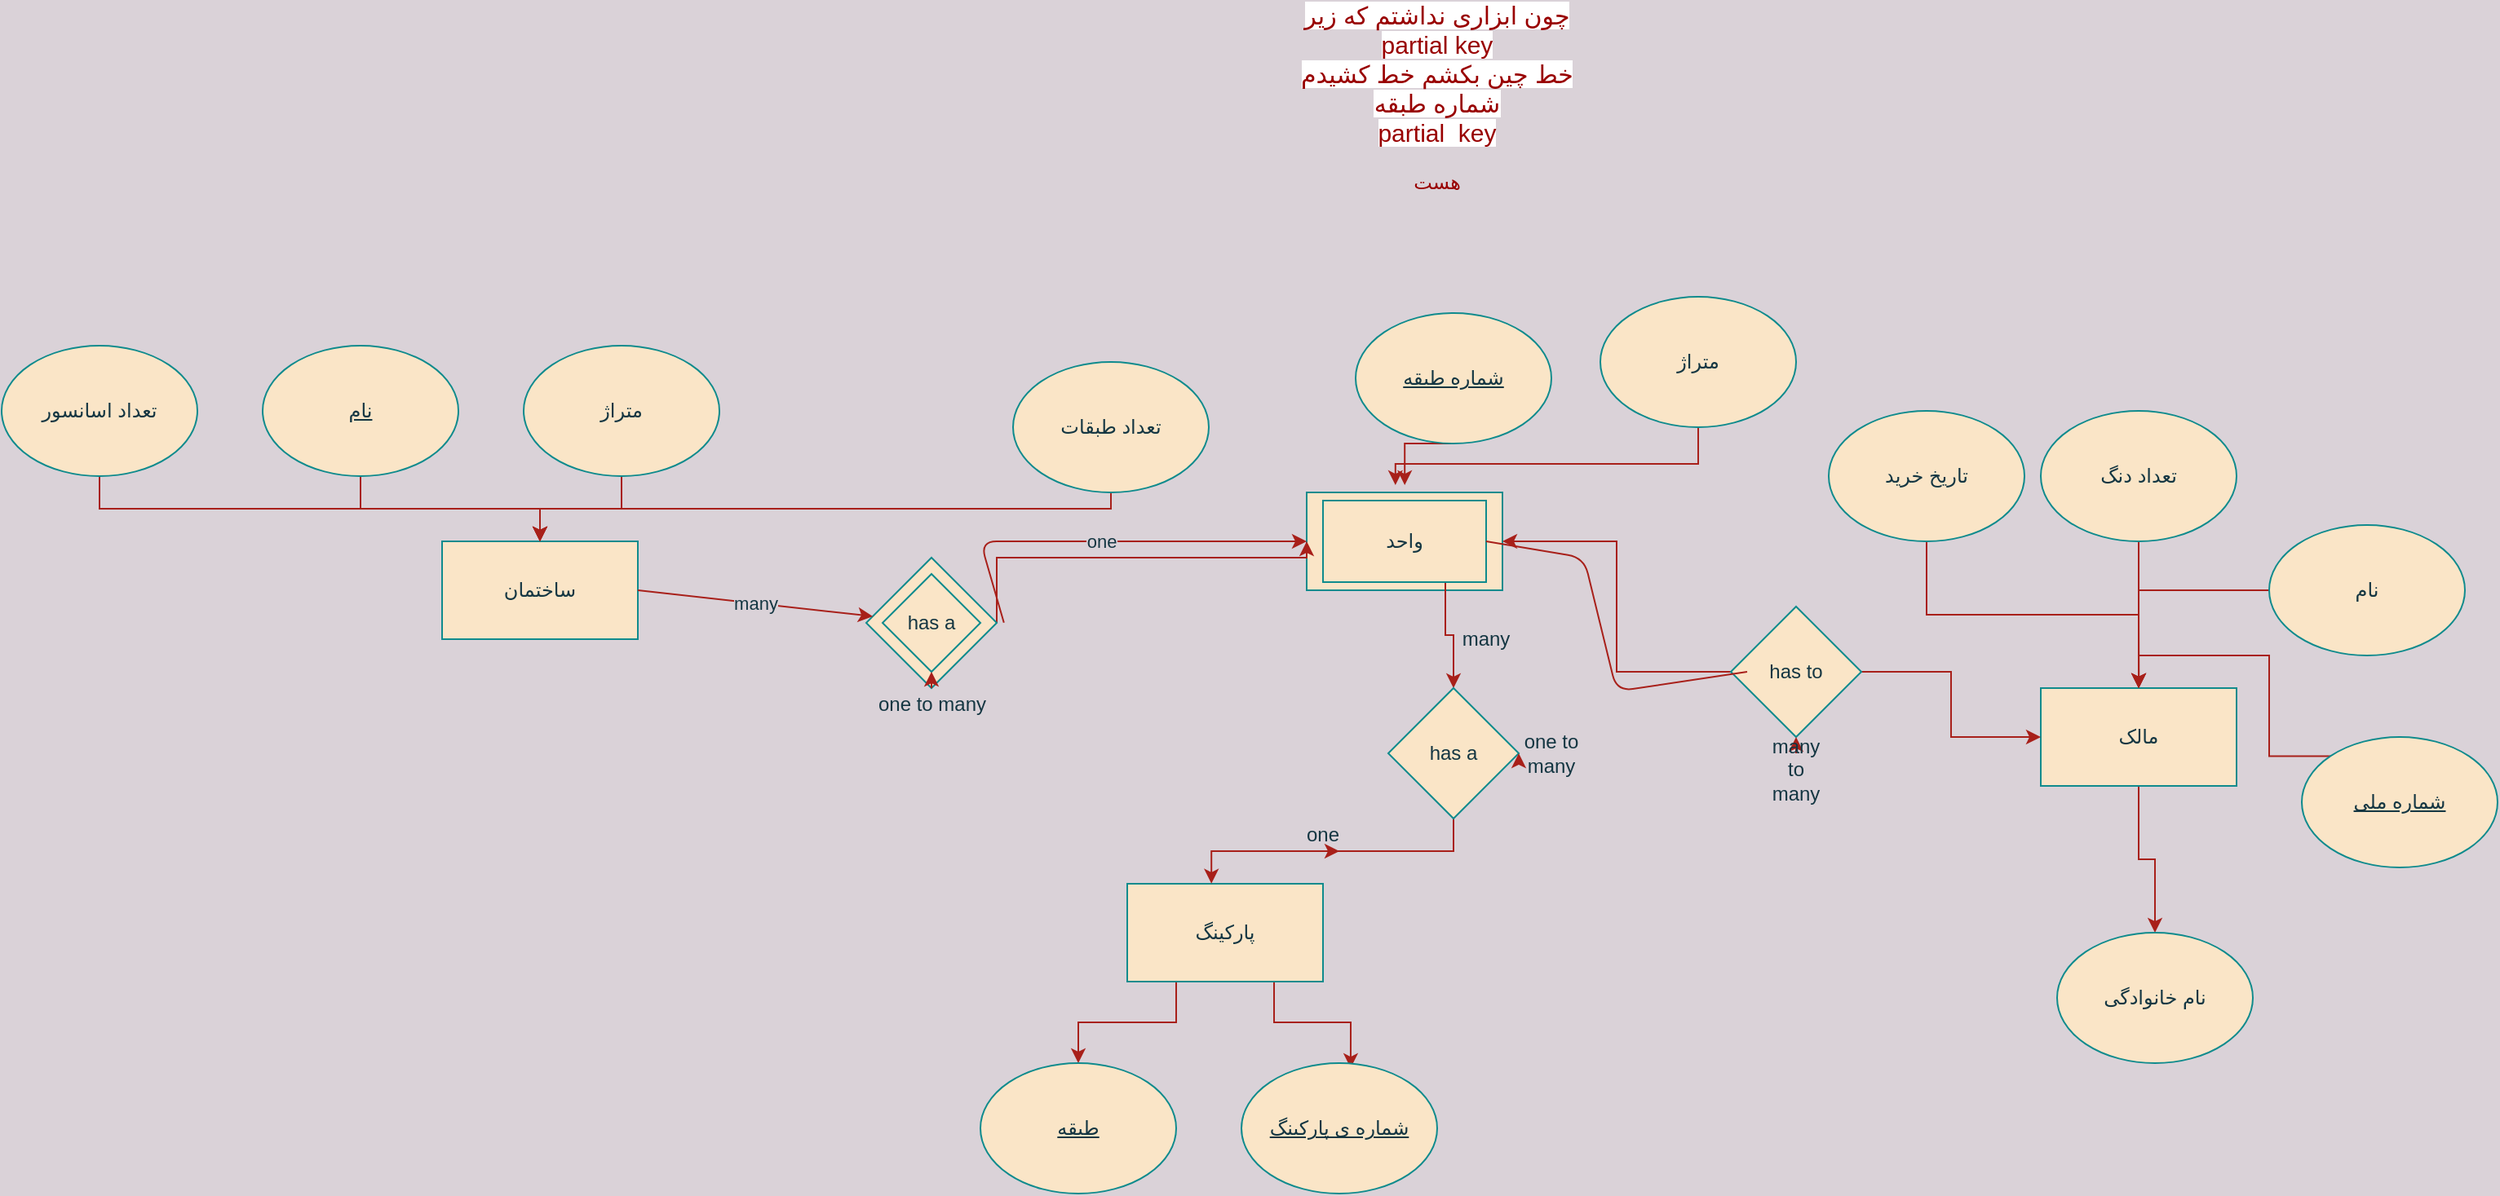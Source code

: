 <mxfile version="13.9.8" type="github">
  <diagram id="ozv7U6JDuxE5KJXknk4W" name="Page-1">
    <mxGraphModel dx="2153" dy="1873" grid="1" gridSize="10" guides="1" tooltips="1" connect="1" arrows="1" fold="1" page="1" pageScale="1" pageWidth="850" pageHeight="1100" background="#DAD2D8" math="0" shadow="0">
      <root>
        <mxCell id="0" />
        <mxCell id="1" parent="0" />
        <mxCell id="RZ0JnvWCtyyWG6B7Fr3B-1" value="ساختمان" style="rounded=0;whiteSpace=wrap;html=1;fillColor=#FAE5C7;strokeColor=#0F8B8D;fontColor=#143642;" vertex="1" parent="1">
          <mxGeometry x="130" y="120" width="120" height="60" as="geometry" />
        </mxCell>
        <mxCell id="RZ0JnvWCtyyWG6B7Fr3B-7" style="edgeStyle=orthogonalEdgeStyle;rounded=0;orthogonalLoop=1;jettySize=auto;html=1;exitX=0.5;exitY=1;exitDx=0;exitDy=0;entryX=0.5;entryY=0;entryDx=0;entryDy=0;strokeColor=#A8201A;fontColor=#143642;labelBackgroundColor=#DAD2D8;" edge="1" parent="1" source="RZ0JnvWCtyyWG6B7Fr3B-2" target="RZ0JnvWCtyyWG6B7Fr3B-1">
          <mxGeometry relative="1" as="geometry" />
        </mxCell>
        <mxCell id="RZ0JnvWCtyyWG6B7Fr3B-2" value="متراژ" style="ellipse;whiteSpace=wrap;html=1;fillColor=#FAE5C7;strokeColor=#0F8B8D;fontColor=#143642;" vertex="1" parent="1">
          <mxGeometry x="180" width="120" height="80" as="geometry" />
        </mxCell>
        <mxCell id="RZ0JnvWCtyyWG6B7Fr3B-6" style="edgeStyle=orthogonalEdgeStyle;rounded=0;orthogonalLoop=1;jettySize=auto;html=1;exitX=0.5;exitY=1;exitDx=0;exitDy=0;entryX=0.5;entryY=0;entryDx=0;entryDy=0;strokeColor=#A8201A;fontColor=#143642;labelBackgroundColor=#DAD2D8;" edge="1" parent="1" source="RZ0JnvWCtyyWG6B7Fr3B-3" target="RZ0JnvWCtyyWG6B7Fr3B-1">
          <mxGeometry relative="1" as="geometry" />
        </mxCell>
        <mxCell id="RZ0JnvWCtyyWG6B7Fr3B-3" value="&lt;u&gt;نام&lt;/u&gt;" style="ellipse;whiteSpace=wrap;html=1;fillColor=#FAE5C7;strokeColor=#0F8B8D;fontColor=#143642;" vertex="1" parent="1">
          <mxGeometry x="20" width="120" height="80" as="geometry" />
        </mxCell>
        <mxCell id="RZ0JnvWCtyyWG6B7Fr3B-9" style="edgeStyle=orthogonalEdgeStyle;rounded=0;orthogonalLoop=1;jettySize=auto;html=1;exitX=0.5;exitY=1;exitDx=0;exitDy=0;strokeColor=#A8201A;fontColor=#143642;labelBackgroundColor=#DAD2D8;" edge="1" parent="1" source="RZ0JnvWCtyyWG6B7Fr3B-5">
          <mxGeometry relative="1" as="geometry">
            <mxPoint x="190" y="120" as="targetPoint" />
            <Array as="points">
              <mxPoint x="540" y="100" />
              <mxPoint x="190" y="100" />
            </Array>
          </mxGeometry>
        </mxCell>
        <mxCell id="RZ0JnvWCtyyWG6B7Fr3B-5" value="تعداد طبقات" style="ellipse;whiteSpace=wrap;html=1;fillColor=#FAE5C7;strokeColor=#0F8B8D;fontColor=#143642;" vertex="1" parent="1">
          <mxGeometry x="480" y="10" width="120" height="80" as="geometry" />
        </mxCell>
        <mxCell id="RZ0JnvWCtyyWG6B7Fr3B-10" value="واحد" style="rounded=0;whiteSpace=wrap;html=1;fillColor=#FAE5C7;strokeColor=#0F8B8D;fontColor=#143642;" vertex="1" parent="1">
          <mxGeometry x="660" y="90" width="120" height="60" as="geometry" />
        </mxCell>
        <mxCell id="RZ0JnvWCtyyWG6B7Fr3B-46" style="edgeStyle=orthogonalEdgeStyle;rounded=0;orthogonalLoop=1;jettySize=auto;html=1;exitX=0.75;exitY=1;exitDx=0;exitDy=0;strokeColor=#A8201A;fontColor=#143642;labelBackgroundColor=#DAD2D8;" edge="1" parent="1" source="RZ0JnvWCtyyWG6B7Fr3B-11" target="RZ0JnvWCtyyWG6B7Fr3B-45">
          <mxGeometry relative="1" as="geometry" />
        </mxCell>
        <mxCell id="RZ0JnvWCtyyWG6B7Fr3B-11" value="" style="rounded=0;whiteSpace=wrap;html=1;fillColor=none;strokeColor=#0F8B8D;fontColor=#143642;" vertex="1" parent="1">
          <mxGeometry x="670" y="95" width="100" height="50" as="geometry" />
        </mxCell>
        <mxCell id="RZ0JnvWCtyyWG6B7Fr3B-17" style="edgeStyle=orthogonalEdgeStyle;rounded=0;orthogonalLoop=1;jettySize=auto;html=1;exitX=0.25;exitY=1;exitDx=0;exitDy=0;strokeColor=#A8201A;fontColor=#143642;labelBackgroundColor=#DAD2D8;" edge="1" parent="1" source="RZ0JnvWCtyyWG6B7Fr3B-13" target="RZ0JnvWCtyyWG6B7Fr3B-14">
          <mxGeometry relative="1" as="geometry" />
        </mxCell>
        <mxCell id="RZ0JnvWCtyyWG6B7Fr3B-19" style="edgeStyle=orthogonalEdgeStyle;rounded=0;orthogonalLoop=1;jettySize=auto;html=1;exitX=0.75;exitY=1;exitDx=0;exitDy=0;entryX=0.558;entryY=0.038;entryDx=0;entryDy=0;entryPerimeter=0;strokeColor=#A8201A;fontColor=#143642;labelBackgroundColor=#DAD2D8;" edge="1" parent="1" source="RZ0JnvWCtyyWG6B7Fr3B-13" target="RZ0JnvWCtyyWG6B7Fr3B-16">
          <mxGeometry relative="1" as="geometry" />
        </mxCell>
        <mxCell id="RZ0JnvWCtyyWG6B7Fr3B-13" value="پارکینگ" style="rounded=0;whiteSpace=wrap;html=1;fillColor=#FAE5C7;strokeColor=#0F8B8D;fontColor=#143642;" vertex="1" parent="1">
          <mxGeometry x="550" y="330" width="120" height="60" as="geometry" />
        </mxCell>
        <mxCell id="RZ0JnvWCtyyWG6B7Fr3B-14" value="&lt;u&gt;طبقه&lt;/u&gt;" style="ellipse;whiteSpace=wrap;html=1;fillColor=#FAE5C7;strokeColor=#0F8B8D;fontColor=#143642;" vertex="1" parent="1">
          <mxGeometry x="460" y="440" width="120" height="80" as="geometry" />
        </mxCell>
        <mxCell id="RZ0JnvWCtyyWG6B7Fr3B-16" value="&lt;u&gt;شماره ی پارکینگ&lt;/u&gt;" style="ellipse;whiteSpace=wrap;html=1;fillColor=#FAE5C7;strokeColor=#0F8B8D;fontColor=#143642;" vertex="1" parent="1">
          <mxGeometry x="620" y="440" width="120" height="80" as="geometry" />
        </mxCell>
        <mxCell id="RZ0JnvWCtyyWG6B7Fr3B-22" style="edgeStyle=orthogonalEdgeStyle;rounded=0;orthogonalLoop=1;jettySize=auto;html=1;exitX=1;exitY=0.5;exitDx=0;exitDy=0;entryX=0;entryY=0.5;entryDx=0;entryDy=0;strokeColor=#A8201A;fontColor=#143642;labelBackgroundColor=#DAD2D8;" edge="1" parent="1" source="RZ0JnvWCtyyWG6B7Fr3B-20">
          <mxGeometry relative="1" as="geometry">
            <mxPoint x="660" y="120" as="targetPoint" />
            <Array as="points">
              <mxPoint x="470" y="130" />
              <mxPoint x="660" y="130" />
            </Array>
          </mxGeometry>
        </mxCell>
        <mxCell id="RZ0JnvWCtyyWG6B7Fr3B-20" value="has a" style="rhombus;whiteSpace=wrap;html=1;fillColor=#FAE5C7;strokeColor=#0F8B8D;fontColor=#143642;" vertex="1" parent="1">
          <mxGeometry x="390" y="130" width="80" height="80" as="geometry" />
        </mxCell>
        <mxCell id="RZ0JnvWCtyyWG6B7Fr3B-27" style="edgeStyle=orthogonalEdgeStyle;rounded=0;orthogonalLoop=1;jettySize=auto;html=1;exitX=0.5;exitY=1;exitDx=0;exitDy=0;entryX=0.501;entryY=-0.189;entryDx=0;entryDy=0;entryPerimeter=0;strokeColor=#A8201A;fontColor=#143642;labelBackgroundColor=#DAD2D8;" edge="1" parent="1" source="RZ0JnvWCtyyWG6B7Fr3B-25" target="RZ0JnvWCtyyWG6B7Fr3B-11">
          <mxGeometry relative="1" as="geometry" />
        </mxCell>
        <mxCell id="RZ0JnvWCtyyWG6B7Fr3B-25" value="&lt;u&gt;شماره طبقه&lt;/u&gt;" style="ellipse;whiteSpace=wrap;html=1;fillColor=#FAE5C7;strokeColor=#0F8B8D;fontColor=#143642;" vertex="1" parent="1">
          <mxGeometry x="690" y="-20" width="120" height="80" as="geometry" />
        </mxCell>
        <mxCell id="RZ0JnvWCtyyWG6B7Fr3B-30" value="" style="rhombus;whiteSpace=wrap;html=1;fillColor=none;strokeColor=#0F8B8D;fontColor=#143642;" vertex="1" parent="1">
          <mxGeometry x="400" y="140" width="60" height="60" as="geometry" />
        </mxCell>
        <mxCell id="RZ0JnvWCtyyWG6B7Fr3B-33" style="edgeStyle=orthogonalEdgeStyle;rounded=0;orthogonalLoop=1;jettySize=auto;html=1;exitX=0.5;exitY=0;exitDx=0;exitDy=0;entryX=0.5;entryY=1;entryDx=0;entryDy=0;strokeColor=#A8201A;fontColor=#143642;labelBackgroundColor=#DAD2D8;" edge="1" parent="1" source="RZ0JnvWCtyyWG6B7Fr3B-31" target="RZ0JnvWCtyyWG6B7Fr3B-30">
          <mxGeometry relative="1" as="geometry" />
        </mxCell>
        <mxCell id="RZ0JnvWCtyyWG6B7Fr3B-31" value="one to many" style="text;html=1;strokeColor=none;fillColor=none;align=center;verticalAlign=middle;whiteSpace=wrap;rounded=0;fontColor=#143642;" vertex="1" parent="1">
          <mxGeometry x="372.5" y="210" width="115" height="20" as="geometry" />
        </mxCell>
        <mxCell id="RZ0JnvWCtyyWG6B7Fr3B-39" value="" style="endArrow=classic;html=1;strokeColor=#A8201A;fontColor=#143642;labelBackgroundColor=#DAD2D8;" edge="1" parent="1" target="RZ0JnvWCtyyWG6B7Fr3B-20">
          <mxGeometry relative="1" as="geometry">
            <mxPoint x="250" y="150" as="sourcePoint" />
            <mxPoint x="390" y="300" as="targetPoint" />
          </mxGeometry>
        </mxCell>
        <mxCell id="RZ0JnvWCtyyWG6B7Fr3B-40" value="many" style="edgeLabel;resizable=0;html=1;align=center;verticalAlign=middle;fontColor=#143642;labelBackgroundColor=#DAD2D8;" connectable="0" vertex="1" parent="RZ0JnvWCtyyWG6B7Fr3B-39">
          <mxGeometry relative="1" as="geometry" />
        </mxCell>
        <mxCell id="RZ0JnvWCtyyWG6B7Fr3B-77" style="edgeStyle=orthogonalEdgeStyle;rounded=0;orthogonalLoop=1;jettySize=auto;html=1;exitX=0.5;exitY=1;exitDx=0;exitDy=0;strokeColor=#A8201A;fontColor=#143642;labelBackgroundColor=#DAD2D8;" edge="1" parent="1" source="RZ0JnvWCtyyWG6B7Fr3B-41" target="RZ0JnvWCtyyWG6B7Fr3B-76">
          <mxGeometry relative="1" as="geometry" />
        </mxCell>
        <mxCell id="RZ0JnvWCtyyWG6B7Fr3B-41" value="مالک" style="rounded=0;whiteSpace=wrap;html=1;fillColor=#FAE5C7;strokeColor=#0F8B8D;fontColor=#143642;" vertex="1" parent="1">
          <mxGeometry x="1110" y="210" width="120" height="60" as="geometry" />
        </mxCell>
        <mxCell id="RZ0JnvWCtyyWG6B7Fr3B-42" value="" style="endArrow=classic;html=1;exitX=1.24;exitY=0.498;exitDx=0;exitDy=0;exitPerimeter=0;strokeColor=#A8201A;fontColor=#143642;labelBackgroundColor=#DAD2D8;" edge="1" parent="1" source="RZ0JnvWCtyyWG6B7Fr3B-30">
          <mxGeometry relative="1" as="geometry">
            <mxPoint x="590" y="250" as="sourcePoint" />
            <mxPoint x="660" y="120" as="targetPoint" />
            <Array as="points">
              <mxPoint x="460" y="120" />
            </Array>
          </mxGeometry>
        </mxCell>
        <mxCell id="RZ0JnvWCtyyWG6B7Fr3B-43" value="one" style="edgeLabel;resizable=0;html=1;align=center;verticalAlign=middle;fontColor=#143642;labelBackgroundColor=#DAD2D8;" connectable="0" vertex="1" parent="RZ0JnvWCtyyWG6B7Fr3B-42">
          <mxGeometry relative="1" as="geometry" />
        </mxCell>
        <mxCell id="RZ0JnvWCtyyWG6B7Fr3B-44" value="&lt;div style=&quot;font-size: 15px&quot;&gt;&lt;font style=&quot;font-size: 15px&quot;&gt;&lt;span style=&quot;background-color: rgb(255 , 255 , 255) ; font-size: 15px&quot;&gt;&lt;font style=&quot;font-size: 15px&quot; color=&quot;#990000&quot;&gt;چون ابزاری نداشتم که زیر &lt;br style=&quot;font-size: 15px&quot;&gt;&lt;/font&gt;&lt;/span&gt;&lt;/font&gt;&lt;/div&gt;&lt;div style=&quot;font-size: 15px&quot;&gt;&lt;font style=&quot;font-size: 15px&quot;&gt;&lt;span style=&quot;background-color: rgb(255 , 255 , 255) ; font-size: 15px&quot;&gt;&lt;font style=&quot;font-size: 15px&quot; color=&quot;#990000&quot;&gt;partial key &lt;br style=&quot;font-size: 15px&quot;&gt;&lt;/font&gt;&lt;/span&gt;&lt;/font&gt;&lt;/div&gt;&lt;div style=&quot;font-size: 15px&quot;&gt;&lt;font style=&quot;font-size: 15px&quot;&gt;&lt;span style=&quot;background-color: rgb(255 , 255 , 255) ; font-size: 15px&quot;&gt;&lt;font style=&quot;font-size: 15px&quot; color=&quot;#990000&quot;&gt;خط چین بکشم خط کشیدم &lt;br style=&quot;font-size: 15px&quot;&gt;&lt;/font&gt;&lt;/span&gt;&lt;/font&gt;&lt;/div&gt;&lt;div style=&quot;font-size: 15px&quot;&gt;&lt;font style=&quot;font-size: 15px&quot;&gt;&lt;span style=&quot;background-color: rgb(255 , 255 , 255) ; font-size: 15px&quot;&gt;&lt;font style=&quot;font-size: 15px&quot; color=&quot;#990000&quot;&gt;شماره طبقه &lt;br style=&quot;font-size: 15px&quot;&gt;&lt;/font&gt;&lt;/span&gt;&lt;/font&gt;&lt;/div&gt;&lt;div style=&quot;font-size: 15px&quot;&gt;&lt;font style=&quot;font-size: 15px&quot;&gt;&lt;span style=&quot;background-color: rgb(255 , 255 , 255) ; font-size: 15px&quot;&gt;&lt;font style=&quot;font-size: 15px&quot; color=&quot;#990000&quot;&gt;partial&amp;nbsp; key &lt;br style=&quot;font-size: 15px&quot;&gt;&lt;/font&gt;&lt;/span&gt;&lt;/font&gt;&lt;/div&gt;&lt;div&gt;&lt;br&gt;&lt;/div&gt;&lt;div&gt;&lt;font color=&quot;#990000&quot;&gt;هست&lt;/font&gt;&lt;/div&gt;&lt;div&gt;&lt;br&gt;&lt;/div&gt;" style="text;html=1;strokeColor=none;fillColor=none;align=center;verticalAlign=middle;whiteSpace=wrap;rounded=0;fontColor=#143642;" vertex="1" parent="1">
          <mxGeometry x="580" y="-210" width="320" height="130" as="geometry" />
        </mxCell>
        <mxCell id="RZ0JnvWCtyyWG6B7Fr3B-47" style="edgeStyle=orthogonalEdgeStyle;rounded=0;orthogonalLoop=1;jettySize=auto;html=1;exitX=0.5;exitY=1;exitDx=0;exitDy=0;entryX=0.43;entryY=-0.002;entryDx=0;entryDy=0;entryPerimeter=0;strokeColor=#A8201A;fontColor=#143642;labelBackgroundColor=#DAD2D8;" edge="1" parent="1" source="RZ0JnvWCtyyWG6B7Fr3B-45" target="RZ0JnvWCtyyWG6B7Fr3B-13">
          <mxGeometry relative="1" as="geometry" />
        </mxCell>
        <mxCell id="RZ0JnvWCtyyWG6B7Fr3B-45" value="has a" style="rhombus;whiteSpace=wrap;html=1;fillColor=#FAE5C7;strokeColor=#0F8B8D;fontColor=#143642;" vertex="1" parent="1">
          <mxGeometry x="710" y="210" width="80" height="80" as="geometry" />
        </mxCell>
        <mxCell id="RZ0JnvWCtyyWG6B7Fr3B-49" style="edgeStyle=orthogonalEdgeStyle;rounded=0;orthogonalLoop=1;jettySize=auto;html=1;exitX=0;exitY=0.75;exitDx=0;exitDy=0;entryX=1;entryY=0.5;entryDx=0;entryDy=0;strokeColor=#A8201A;fontColor=#143642;labelBackgroundColor=#DAD2D8;" edge="1" parent="1" source="RZ0JnvWCtyyWG6B7Fr3B-48" target="RZ0JnvWCtyyWG6B7Fr3B-45">
          <mxGeometry relative="1" as="geometry" />
        </mxCell>
        <mxCell id="RZ0JnvWCtyyWG6B7Fr3B-48" value="one to many" style="text;html=1;strokeColor=none;fillColor=none;align=center;verticalAlign=middle;whiteSpace=wrap;rounded=0;fontColor=#143642;" vertex="1" parent="1">
          <mxGeometry x="790" y="240" width="40" height="20" as="geometry" />
        </mxCell>
        <mxCell id="RZ0JnvWCtyyWG6B7Fr3B-51" style="edgeStyle=orthogonalEdgeStyle;rounded=0;orthogonalLoop=1;jettySize=auto;html=1;exitX=0;exitY=0.25;exitDx=0;exitDy=0;strokeColor=#A8201A;fontColor=#143642;labelBackgroundColor=#DAD2D8;" edge="1" parent="1" source="RZ0JnvWCtyyWG6B7Fr3B-50">
          <mxGeometry relative="1" as="geometry">
            <mxPoint x="750" y="175.571" as="targetPoint" />
          </mxGeometry>
        </mxCell>
        <mxCell id="RZ0JnvWCtyyWG6B7Fr3B-50" value="many" style="text;html=1;strokeColor=none;fillColor=none;align=center;verticalAlign=middle;whiteSpace=wrap;rounded=0;fontColor=#143642;" vertex="1" parent="1">
          <mxGeometry x="750" y="170" width="40" height="20" as="geometry" />
        </mxCell>
        <mxCell id="RZ0JnvWCtyyWG6B7Fr3B-53" style="edgeStyle=orthogonalEdgeStyle;rounded=0;orthogonalLoop=1;jettySize=auto;html=1;exitX=0.25;exitY=1;exitDx=0;exitDy=0;strokeColor=#A8201A;fontColor=#143642;labelBackgroundColor=#DAD2D8;" edge="1" parent="1" source="RZ0JnvWCtyyWG6B7Fr3B-52">
          <mxGeometry relative="1" as="geometry">
            <mxPoint x="680" y="310" as="targetPoint" />
          </mxGeometry>
        </mxCell>
        <mxCell id="RZ0JnvWCtyyWG6B7Fr3B-52" value="one" style="text;html=1;strokeColor=none;fillColor=none;align=center;verticalAlign=middle;whiteSpace=wrap;rounded=0;fontColor=#143642;" vertex="1" parent="1">
          <mxGeometry x="650" y="290" width="40" height="20" as="geometry" />
        </mxCell>
        <mxCell id="RZ0JnvWCtyyWG6B7Fr3B-56" style="edgeStyle=orthogonalEdgeStyle;rounded=0;orthogonalLoop=1;jettySize=auto;html=1;exitX=0.5;exitY=1;exitDx=0;exitDy=0;entryX=0.5;entryY=0;entryDx=0;entryDy=0;strokeColor=#A8201A;fontColor=#143642;labelBackgroundColor=#DAD2D8;" edge="1" parent="1" source="RZ0JnvWCtyyWG6B7Fr3B-55" target="RZ0JnvWCtyyWG6B7Fr3B-1">
          <mxGeometry relative="1" as="geometry" />
        </mxCell>
        <mxCell id="RZ0JnvWCtyyWG6B7Fr3B-55" value="تعداد اسانسور" style="ellipse;whiteSpace=wrap;html=1;fillColor=#FAE5C7;strokeColor=#0F8B8D;fontColor=#143642;" vertex="1" parent="1">
          <mxGeometry x="-140" width="120" height="80" as="geometry" />
        </mxCell>
        <mxCell id="RZ0JnvWCtyyWG6B7Fr3B-60" style="edgeStyle=orthogonalEdgeStyle;rounded=0;orthogonalLoop=1;jettySize=auto;html=1;exitX=0;exitY=0.5;exitDx=0;exitDy=0;entryX=0.5;entryY=0;entryDx=0;entryDy=0;strokeColor=#A8201A;fontColor=#143642;labelBackgroundColor=#DAD2D8;" edge="1" parent="1" source="RZ0JnvWCtyyWG6B7Fr3B-57" target="RZ0JnvWCtyyWG6B7Fr3B-41">
          <mxGeometry relative="1" as="geometry" />
        </mxCell>
        <mxCell id="RZ0JnvWCtyyWG6B7Fr3B-57" value="نام" style="ellipse;whiteSpace=wrap;html=1;fillColor=#FAE5C7;strokeColor=#0F8B8D;fontColor=#143642;" vertex="1" parent="1">
          <mxGeometry x="1250" y="110" width="120" height="80" as="geometry" />
        </mxCell>
        <mxCell id="RZ0JnvWCtyyWG6B7Fr3B-63" style="edgeStyle=orthogonalEdgeStyle;rounded=0;orthogonalLoop=1;jettySize=auto;html=1;exitX=0.5;exitY=1;exitDx=0;exitDy=0;strokeColor=#A8201A;fontColor=#143642;labelBackgroundColor=#DAD2D8;" edge="1" parent="1" source="RZ0JnvWCtyyWG6B7Fr3B-58">
          <mxGeometry relative="1" as="geometry">
            <mxPoint x="1170.143" y="210" as="targetPoint" />
          </mxGeometry>
        </mxCell>
        <mxCell id="RZ0JnvWCtyyWG6B7Fr3B-58" value="تعداد دنگ" style="ellipse;whiteSpace=wrap;html=1;fillColor=#FAE5C7;strokeColor=#0F8B8D;fontColor=#143642;" vertex="1" parent="1">
          <mxGeometry x="1110" y="40" width="120" height="80" as="geometry" />
        </mxCell>
        <mxCell id="RZ0JnvWCtyyWG6B7Fr3B-61" style="edgeStyle=orthogonalEdgeStyle;rounded=0;orthogonalLoop=1;jettySize=auto;html=1;exitX=0;exitY=0;exitDx=0;exitDy=0;entryX=0.5;entryY=0;entryDx=0;entryDy=0;strokeColor=#A8201A;fontColor=#143642;labelBackgroundColor=#DAD2D8;" edge="1" parent="1" source="RZ0JnvWCtyyWG6B7Fr3B-59" target="RZ0JnvWCtyyWG6B7Fr3B-41">
          <mxGeometry relative="1" as="geometry" />
        </mxCell>
        <mxCell id="RZ0JnvWCtyyWG6B7Fr3B-59" value="&lt;u&gt;شماره ملی&lt;/u&gt;" style="ellipse;whiteSpace=wrap;html=1;fillColor=#FAE5C7;strokeColor=#0F8B8D;fontColor=#143642;" vertex="1" parent="1">
          <mxGeometry x="1270" y="240" width="120" height="80" as="geometry" />
        </mxCell>
        <mxCell id="RZ0JnvWCtyyWG6B7Fr3B-65" style="edgeStyle=orthogonalEdgeStyle;rounded=0;orthogonalLoop=1;jettySize=auto;html=1;exitX=0.5;exitY=1;exitDx=0;exitDy=0;entryX=0.5;entryY=0;entryDx=0;entryDy=0;strokeColor=#A8201A;fontColor=#143642;labelBackgroundColor=#DAD2D8;" edge="1" parent="1" source="RZ0JnvWCtyyWG6B7Fr3B-64" target="RZ0JnvWCtyyWG6B7Fr3B-41">
          <mxGeometry relative="1" as="geometry" />
        </mxCell>
        <mxCell id="RZ0JnvWCtyyWG6B7Fr3B-64" value="تاریخ خرید" style="ellipse;whiteSpace=wrap;html=1;fillColor=#FAE5C7;strokeColor=#0F8B8D;fontColor=#143642;" vertex="1" parent="1">
          <mxGeometry x="980" y="40" width="120" height="80" as="geometry" />
        </mxCell>
        <mxCell id="RZ0JnvWCtyyWG6B7Fr3B-68" style="edgeStyle=orthogonalEdgeStyle;rounded=0;orthogonalLoop=1;jettySize=auto;html=1;exitX=0;exitY=0.5;exitDx=0;exitDy=0;entryX=1;entryY=0.5;entryDx=0;entryDy=0;strokeColor=#A8201A;fontColor=#143642;labelBackgroundColor=#DAD2D8;" edge="1" parent="1" source="RZ0JnvWCtyyWG6B7Fr3B-66" target="RZ0JnvWCtyyWG6B7Fr3B-10">
          <mxGeometry relative="1" as="geometry" />
        </mxCell>
        <mxCell id="RZ0JnvWCtyyWG6B7Fr3B-69" style="edgeStyle=orthogonalEdgeStyle;rounded=0;orthogonalLoop=1;jettySize=auto;html=1;exitX=1;exitY=0.5;exitDx=0;exitDy=0;entryX=0;entryY=0.5;entryDx=0;entryDy=0;strokeColor=#A8201A;fontColor=#143642;labelBackgroundColor=#DAD2D8;" edge="1" parent="1" source="RZ0JnvWCtyyWG6B7Fr3B-66" target="RZ0JnvWCtyyWG6B7Fr3B-41">
          <mxGeometry relative="1" as="geometry" />
        </mxCell>
        <mxCell id="RZ0JnvWCtyyWG6B7Fr3B-66" value="has to" style="rhombus;whiteSpace=wrap;html=1;fillColor=#FAE5C7;strokeColor=#0F8B8D;fontColor=#143642;" vertex="1" parent="1">
          <mxGeometry x="920" y="160" width="80" height="80" as="geometry" />
        </mxCell>
        <mxCell id="RZ0JnvWCtyyWG6B7Fr3B-72" style="edgeStyle=orthogonalEdgeStyle;rounded=0;orthogonalLoop=1;jettySize=auto;html=1;exitX=0.5;exitY=0;exitDx=0;exitDy=0;entryX=0.5;entryY=1;entryDx=0;entryDy=0;strokeColor=#A8201A;fontColor=#143642;labelBackgroundColor=#DAD2D8;" edge="1" parent="1" source="RZ0JnvWCtyyWG6B7Fr3B-70" target="RZ0JnvWCtyyWG6B7Fr3B-66">
          <mxGeometry relative="1" as="geometry" />
        </mxCell>
        <mxCell id="RZ0JnvWCtyyWG6B7Fr3B-70" value="many to many" style="text;html=1;strokeColor=none;fillColor=none;align=center;verticalAlign=middle;whiteSpace=wrap;rounded=0;fontColor=#143642;" vertex="1" parent="1">
          <mxGeometry x="940" y="250" width="40" height="20" as="geometry" />
        </mxCell>
        <mxCell id="RZ0JnvWCtyyWG6B7Fr3B-75" style="edgeStyle=orthogonalEdgeStyle;rounded=0;orthogonalLoop=1;jettySize=auto;html=1;exitX=0.5;exitY=1;exitDx=0;exitDy=0;entryX=0.444;entryY=-0.189;entryDx=0;entryDy=0;entryPerimeter=0;strokeColor=#A8201A;fontColor=#143642;labelBackgroundColor=#DAD2D8;" edge="1" parent="1" source="RZ0JnvWCtyyWG6B7Fr3B-74" target="RZ0JnvWCtyyWG6B7Fr3B-11">
          <mxGeometry relative="1" as="geometry" />
        </mxCell>
        <mxCell id="RZ0JnvWCtyyWG6B7Fr3B-74" value="متراژ" style="ellipse;whiteSpace=wrap;html=1;fillColor=#FAE5C7;strokeColor=#0F8B8D;fontColor=#143642;" vertex="1" parent="1">
          <mxGeometry x="840" y="-30" width="120" height="80" as="geometry" />
        </mxCell>
        <mxCell id="RZ0JnvWCtyyWG6B7Fr3B-76" value="نام خانوادگی" style="ellipse;whiteSpace=wrap;html=1;fillColor=#FAE5C7;strokeColor=#0F8B8D;fontColor=#143642;" vertex="1" parent="1">
          <mxGeometry x="1120" y="360" width="120" height="80" as="geometry" />
        </mxCell>
        <mxCell id="RZ0JnvWCtyyWG6B7Fr3B-79" value="" style="endArrow=none;html=1;strokeColor=#A8201A;fillColor=#FAE5C7;fontColor=#143642;exitX=1;exitY=0.5;exitDx=0;exitDy=0;" edge="1" parent="1" source="RZ0JnvWCtyyWG6B7Fr3B-11">
          <mxGeometry width="50" height="50" relative="1" as="geometry">
            <mxPoint x="1030" y="220" as="sourcePoint" />
            <mxPoint x="930" y="200" as="targetPoint" />
            <Array as="points">
              <mxPoint x="830" y="130" />
              <mxPoint x="850" y="212" />
            </Array>
          </mxGeometry>
        </mxCell>
      </root>
    </mxGraphModel>
  </diagram>
</mxfile>
